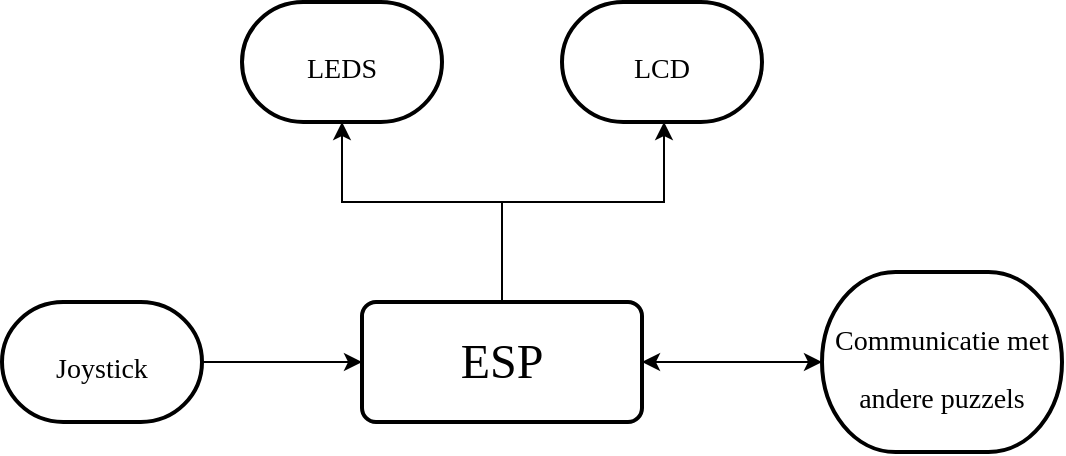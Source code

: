 <mxfile version="18.0.7" type="device"><diagram id="8WW2DBxnkMUmrK_kUS_T" name="Page-1"><mxGraphModel dx="1278" dy="547" grid="1" gridSize="10" guides="1" tooltips="1" connect="1" arrows="1" fold="1" page="1" pageScale="1" pageWidth="827" pageHeight="1169" math="0" shadow="0"><root><mxCell id="0"/><mxCell id="1" parent="0"/><mxCell id="LEqVsHpqFFqcNcFMqODl-3" style="edgeStyle=orthogonalEdgeStyle;rounded=0;orthogonalLoop=1;jettySize=auto;html=1;entryX=0.5;entryY=1;entryDx=0;entryDy=0;entryPerimeter=0;fontFamily=Lucida Console;fontSize=24;" edge="1" parent="1" source="LEqVsHpqFFqcNcFMqODl-1" target="LEqVsHpqFFqcNcFMqODl-2"><mxGeometry relative="1" as="geometry"><Array as="points"><mxPoint x="400" y="200"/><mxPoint x="320" y="200"/></Array></mxGeometry></mxCell><mxCell id="LEqVsHpqFFqcNcFMqODl-5" style="edgeStyle=orthogonalEdgeStyle;rounded=0;orthogonalLoop=1;jettySize=auto;html=1;exitX=0.5;exitY=0;exitDx=0;exitDy=0;fontFamily=Lucida Console;fontSize=14;" edge="1" parent="1" source="LEqVsHpqFFqcNcFMqODl-1"><mxGeometry relative="1" as="geometry"><mxPoint x="481" y="160" as="targetPoint"/><Array as="points"><mxPoint x="400" y="200"/><mxPoint x="481" y="200"/></Array></mxGeometry></mxCell><mxCell id="LEqVsHpqFFqcNcFMqODl-10" style="edgeStyle=orthogonalEdgeStyle;rounded=0;orthogonalLoop=1;jettySize=auto;html=1;entryX=0;entryY=0.5;entryDx=0;entryDy=0;entryPerimeter=0;fontFamily=Lucida Console;fontSize=14;" edge="1" parent="1" source="LEqVsHpqFFqcNcFMqODl-1" target="LEqVsHpqFFqcNcFMqODl-8"><mxGeometry relative="1" as="geometry"/></mxCell><mxCell id="LEqVsHpqFFqcNcFMqODl-1" value="&lt;font style=&quot;font-size: 24px;&quot; face=&quot;Lucida Console&quot;&gt;ESP&lt;/font&gt;" style="rounded=1;whiteSpace=wrap;html=1;absoluteArcSize=1;arcSize=14;strokeWidth=2;" vertex="1" parent="1"><mxGeometry x="330" y="250" width="140" height="60" as="geometry"/></mxCell><mxCell id="LEqVsHpqFFqcNcFMqODl-2" value="&lt;font style=&quot;font-size: 14px;&quot;&gt;LEDS&lt;/font&gt;" style="strokeWidth=2;html=1;shape=mxgraph.flowchart.terminator;whiteSpace=wrap;fontFamily=Lucida Console;fontSize=24;" vertex="1" parent="1"><mxGeometry x="270" y="100" width="100" height="60" as="geometry"/></mxCell><mxCell id="LEqVsHpqFFqcNcFMqODl-4" value="&lt;font style=&quot;font-size: 14px;&quot;&gt;LCD&lt;/font&gt;" style="strokeWidth=2;html=1;shape=mxgraph.flowchart.terminator;whiteSpace=wrap;fontFamily=Lucida Console;fontSize=24;" vertex="1" parent="1"><mxGeometry x="430" y="100" width="100" height="60" as="geometry"/></mxCell><mxCell id="LEqVsHpqFFqcNcFMqODl-7" style="edgeStyle=orthogonalEdgeStyle;rounded=0;orthogonalLoop=1;jettySize=auto;html=1;entryX=0;entryY=0.5;entryDx=0;entryDy=0;fontFamily=Lucida Console;fontSize=14;" edge="1" parent="1" source="LEqVsHpqFFqcNcFMqODl-6" target="LEqVsHpqFFqcNcFMqODl-1"><mxGeometry relative="1" as="geometry"/></mxCell><mxCell id="LEqVsHpqFFqcNcFMqODl-6" value="&lt;font style=&quot;font-size: 14px;&quot;&gt;Joystick&lt;/font&gt;" style="strokeWidth=2;html=1;shape=mxgraph.flowchart.terminator;whiteSpace=wrap;fontFamily=Lucida Console;fontSize=24;" vertex="1" parent="1"><mxGeometry x="150" y="250" width="100" height="60" as="geometry"/></mxCell><mxCell id="LEqVsHpqFFqcNcFMqODl-9" style="edgeStyle=orthogonalEdgeStyle;rounded=0;orthogonalLoop=1;jettySize=auto;html=1;entryX=1;entryY=0.5;entryDx=0;entryDy=0;fontFamily=Lucida Console;fontSize=14;" edge="1" parent="1" source="LEqVsHpqFFqcNcFMqODl-8" target="LEqVsHpqFFqcNcFMqODl-1"><mxGeometry relative="1" as="geometry"/></mxCell><mxCell id="LEqVsHpqFFqcNcFMqODl-8" value="&lt;span style=&quot;font-size: 14px;&quot;&gt;Communicatie met andere puzzels&lt;/span&gt;" style="strokeWidth=2;html=1;shape=mxgraph.flowchart.terminator;whiteSpace=wrap;fontFamily=Lucida Console;fontSize=24;" vertex="1" parent="1"><mxGeometry x="560" y="235" width="120" height="90" as="geometry"/></mxCell></root></mxGraphModel></diagram></mxfile>
